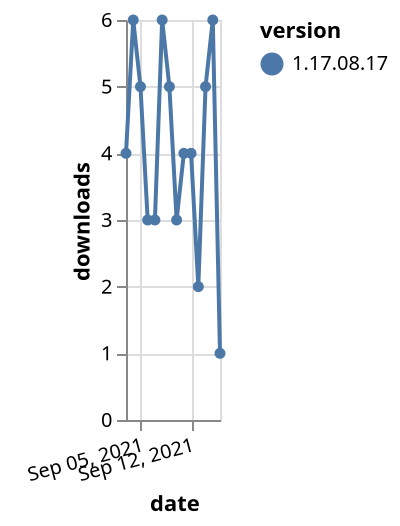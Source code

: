 {"$schema": "https://vega.github.io/schema/vega-lite/v5.json", "description": "A simple bar chart with embedded data.", "data": {"values": [{"date": "2021-09-03", "total": 5938, "delta": 4, "version": "1.17.08.17"}, {"date": "2021-09-04", "total": 5944, "delta": 6, "version": "1.17.08.17"}, {"date": "2021-09-05", "total": 5949, "delta": 5, "version": "1.17.08.17"}, {"date": "2021-09-06", "total": 5952, "delta": 3, "version": "1.17.08.17"}, {"date": "2021-09-07", "total": 5955, "delta": 3, "version": "1.17.08.17"}, {"date": "2021-09-08", "total": 5961, "delta": 6, "version": "1.17.08.17"}, {"date": "2021-09-09", "total": 5966, "delta": 5, "version": "1.17.08.17"}, {"date": "2021-09-10", "total": 5969, "delta": 3, "version": "1.17.08.17"}, {"date": "2021-09-11", "total": 5973, "delta": 4, "version": "1.17.08.17"}, {"date": "2021-09-12", "total": 5977, "delta": 4, "version": "1.17.08.17"}, {"date": "2021-09-13", "total": 5979, "delta": 2, "version": "1.17.08.17"}, {"date": "2021-09-14", "total": 5984, "delta": 5, "version": "1.17.08.17"}, {"date": "2021-09-15", "total": 5990, "delta": 6, "version": "1.17.08.17"}, {"date": "2021-09-16", "total": 5991, "delta": 1, "version": "1.17.08.17"}]}, "width": "container", "mark": {"type": "line", "point": {"filled": true}}, "encoding": {"x": {"field": "date", "type": "temporal", "timeUnit": "yearmonthdate", "title": "date", "axis": {"labelAngle": -15}}, "y": {"field": "delta", "type": "quantitative", "title": "downloads"}, "color": {"field": "version", "type": "nominal"}, "tooltip": {"field": "delta"}}}